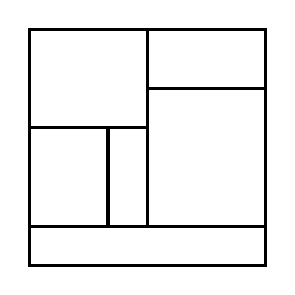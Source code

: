 \begin{tikzpicture}[very thick, scale=.5]
    \draw (0,7/2) rectangle (3,6);
    \draw (0,1) rectangle (2,7/2);
    \draw (2,1) rectangle (3,7/2);
    \draw (3,9/2) rectangle (6,6);
    \draw (3,1) rectangle (6,9/2);
    \draw (0,0) rectangle (6,1);
\end{tikzpicture}

